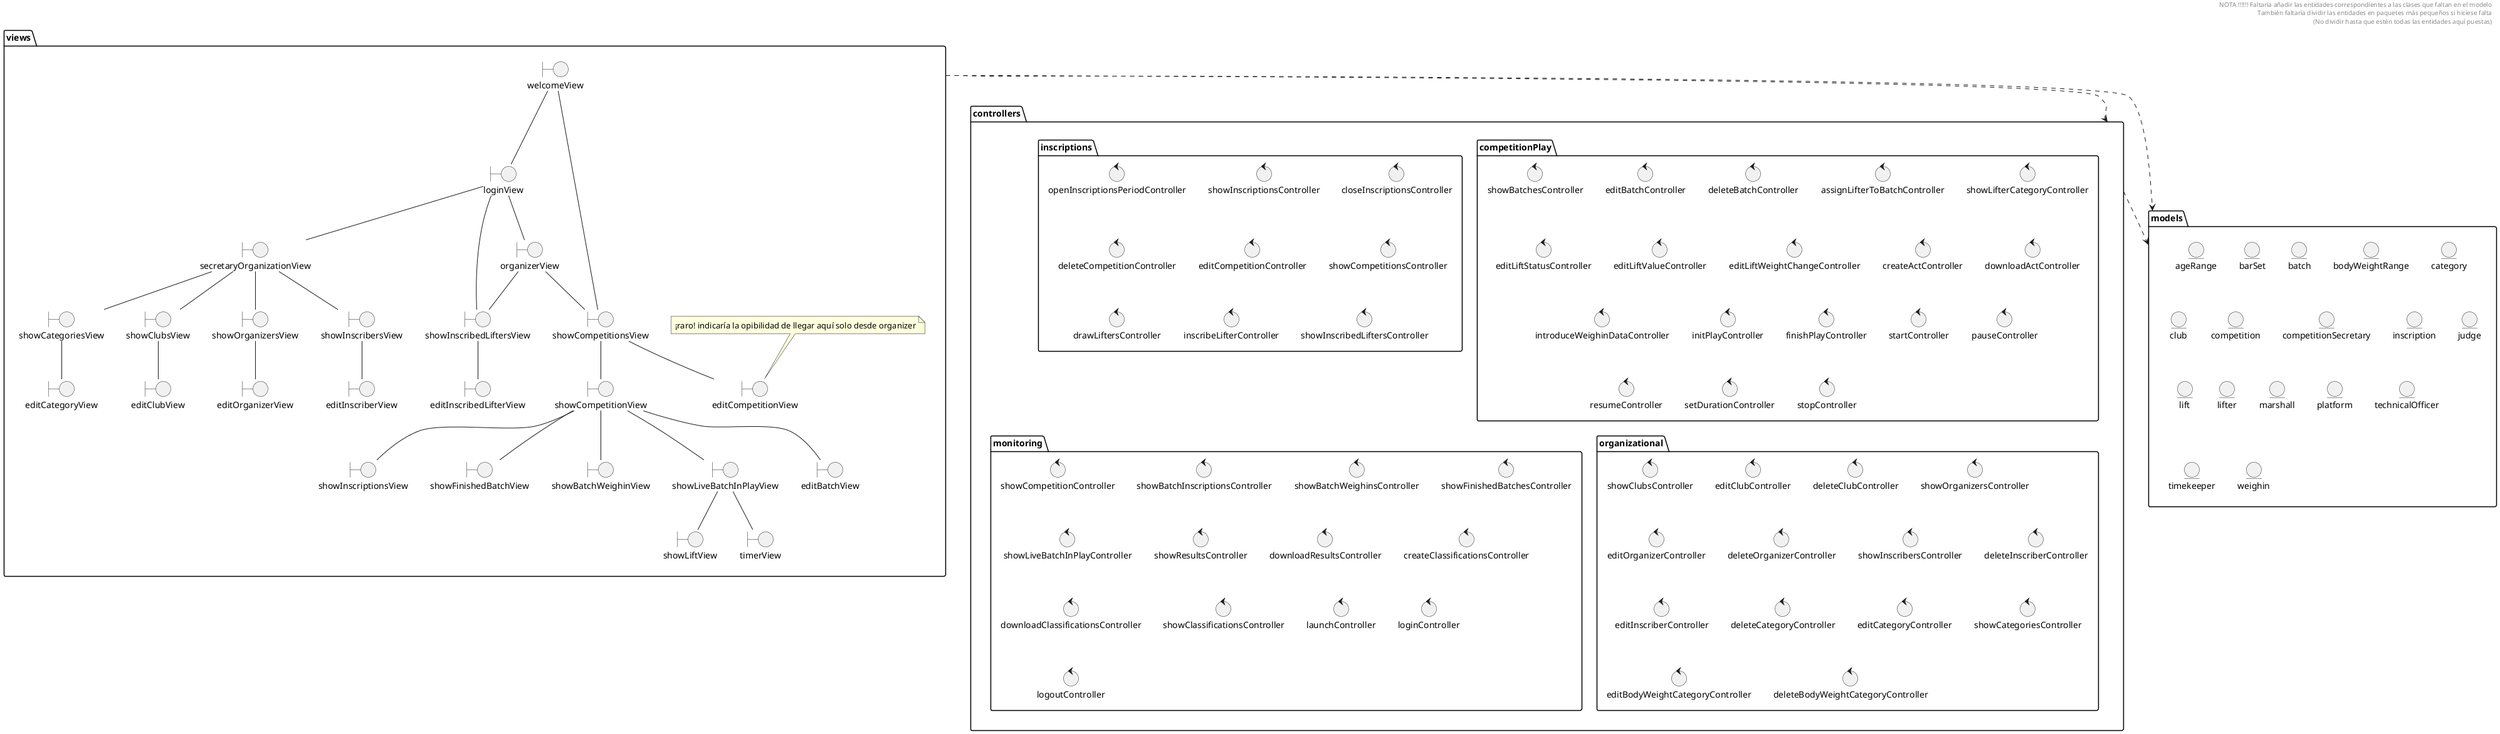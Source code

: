 @startuml

top to bottom direction

package views {
  boundary showCompetitionsView
  boundary showCompetitionView

  boundary showInscriptionsView
  boundary showFinishedBatchView
  boundary showBatchWeighinView
  boundary showLiveBatchInPlayView

  boundary loginView

  showCompetitionsView -- showCompetitionView
  showCompetitionView -- showInscriptionsView
  showCompetitionView -- showFinishedBatchView
  showCompetitionView -- showBatchWeighinView
  showCompetitionView -- showLiveBatchInPlayView


  boundary showCategoriesView
  boundary editCategoryView


  boundary showClubsView
  boundary editClubView


  boundary showOrganizersView
  boundary editOrganizerView

  boundary showInscribersView
  boundary editInscriberView


  boundary showInscribedLiftersView

  boundary editCompetitionView
  note top of editCompetitionView: ¡raro! indicaría la opibilidad de llegar aquí solo desde organizer

  boundary editBatchView

  boundary showLiftView
  boundary timerView

  boundary welcomeView

  welcomeView -- showCompetitionsView

  boundary loginView

  welcomeView -- loginView

  boundary secretaryOrganizationView

  loginView -- secretaryOrganizationView

  secretaryOrganizationView -- showInscribersView
  secretaryOrganizationView -- showCategoriesView
  secretaryOrganizationView -- showOrganizersView
  secretaryOrganizationView -- showClubsView

  showClubsView -- editClubView
  showOrganizersView -- editOrganizerView
  showInscribersView -- editInscriberView
  showCategoriesView -- editCategoryView

  boundary editInscribedLifterView
  loginView -- showInscribedLiftersView
  showInscribedLiftersView -- editInscribedLifterView


  boundary organizerView
  loginView -- organizerView
  organizerView -- showInscribedLiftersView
  organizerView -- showCompetitionsView
  showCompetitionsView -- editCompetitionView


  showLiveBatchInPlayView -- showLiftView
  showLiveBatchInPlayView -- timerView


showCompetitionView -- editBatchView
}

package controllers {

  package competitionPlay {
      control showBatchesController
      control editBatchController
      control deleteBatchController

        control assignLifterToBatchController

      control showLifterCategoryController
      control editLiftStatusController
      control editLiftValueController
      control editLiftWeightChangeController
      control createActController
      control downloadActController
      control introduceWeighinDataController
      control initPlayController
      control finishPlayController


            control startController
            control pauseController
            control resumeController
            control setDurationController
            control stopController

  }

  package inscriptions {
    control openInscriptionsPeriodController
    control showInscriptionsController
    control closeInscriptionsController
    control deleteCompetitionController
    control editCompetitionController
    control showCompetitionsController
    control drawLiftersController
    control inscribeLifterController
    control showInscribedLiftersController
  }



  package organizational {
    control showClubsController
    control editClubController
    control deleteClubController
    control showOrganizersController
    control editOrganizerController
    control deleteOrganizerController
    control showInscribersController
    control deleteInscriberController
    control editInscriberController
    control deleteCategoryController
    control editCategoryController
    control showCategoriesController
    control editBodyWeightCategoryController
    control deleteBodyWeightCategoryController
  }


package monitoring {
  control showCompetitionController
  control showBatchInscriptionsController
  control showBatchWeighinsController
  control showFinishedBatchesController
  control showLiveBatchInPlayController
  control showResultsController
  control downloadResultsController
  control showCompetitionsController
  control createClassificationsController
  control downloadClassificationsController
  control showClassificationsController

    control launchController
    control loginController
    control logoutController
}



}


package models {
    entity ageRange
    entity barSet
    entity batch
    entity bodyWeightRange
    entity category
    entity club
    entity competition
    entity competitionSecretary
    entity inscription
    entity judge
    entity lift
    entity lifter
    entity marshall
    entity platform
    entity technicalOfficer
    entity timekeeper
    entity weighin
}

views ..> controllers
views ..> models
controllers ..> models

header NOTA !!!!!! Faltaría añadir las entidades correspondientes a las clases que faltan en el modelo\nTambién faltaría dividir las entidades en paquetes más pequeños si hiciese falta\n(No dividir hasta que estén todas las entidades aquí puestas)
@enduml